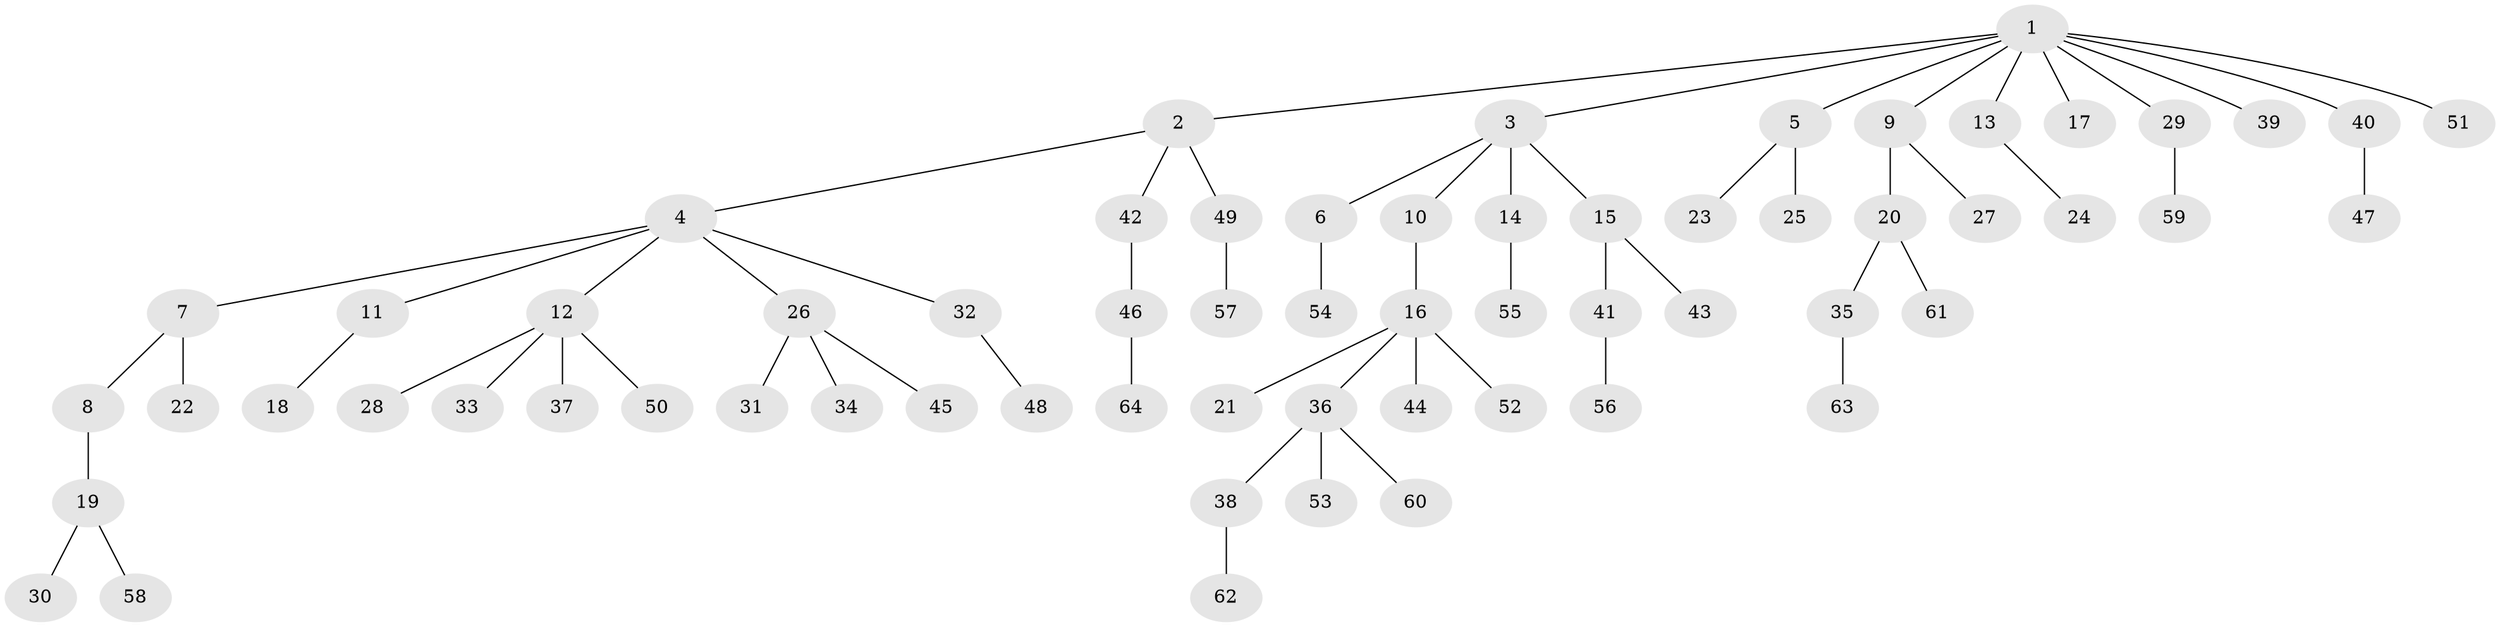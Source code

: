 // Generated by graph-tools (version 1.1) at 2025/36/03/09/25 02:36:56]
// undirected, 64 vertices, 63 edges
graph export_dot {
graph [start="1"]
  node [color=gray90,style=filled];
  1;
  2;
  3;
  4;
  5;
  6;
  7;
  8;
  9;
  10;
  11;
  12;
  13;
  14;
  15;
  16;
  17;
  18;
  19;
  20;
  21;
  22;
  23;
  24;
  25;
  26;
  27;
  28;
  29;
  30;
  31;
  32;
  33;
  34;
  35;
  36;
  37;
  38;
  39;
  40;
  41;
  42;
  43;
  44;
  45;
  46;
  47;
  48;
  49;
  50;
  51;
  52;
  53;
  54;
  55;
  56;
  57;
  58;
  59;
  60;
  61;
  62;
  63;
  64;
  1 -- 2;
  1 -- 3;
  1 -- 5;
  1 -- 9;
  1 -- 13;
  1 -- 17;
  1 -- 29;
  1 -- 39;
  1 -- 40;
  1 -- 51;
  2 -- 4;
  2 -- 42;
  2 -- 49;
  3 -- 6;
  3 -- 10;
  3 -- 14;
  3 -- 15;
  4 -- 7;
  4 -- 11;
  4 -- 12;
  4 -- 26;
  4 -- 32;
  5 -- 23;
  5 -- 25;
  6 -- 54;
  7 -- 8;
  7 -- 22;
  8 -- 19;
  9 -- 20;
  9 -- 27;
  10 -- 16;
  11 -- 18;
  12 -- 28;
  12 -- 33;
  12 -- 37;
  12 -- 50;
  13 -- 24;
  14 -- 55;
  15 -- 41;
  15 -- 43;
  16 -- 21;
  16 -- 36;
  16 -- 44;
  16 -- 52;
  19 -- 30;
  19 -- 58;
  20 -- 35;
  20 -- 61;
  26 -- 31;
  26 -- 34;
  26 -- 45;
  29 -- 59;
  32 -- 48;
  35 -- 63;
  36 -- 38;
  36 -- 53;
  36 -- 60;
  38 -- 62;
  40 -- 47;
  41 -- 56;
  42 -- 46;
  46 -- 64;
  49 -- 57;
}
